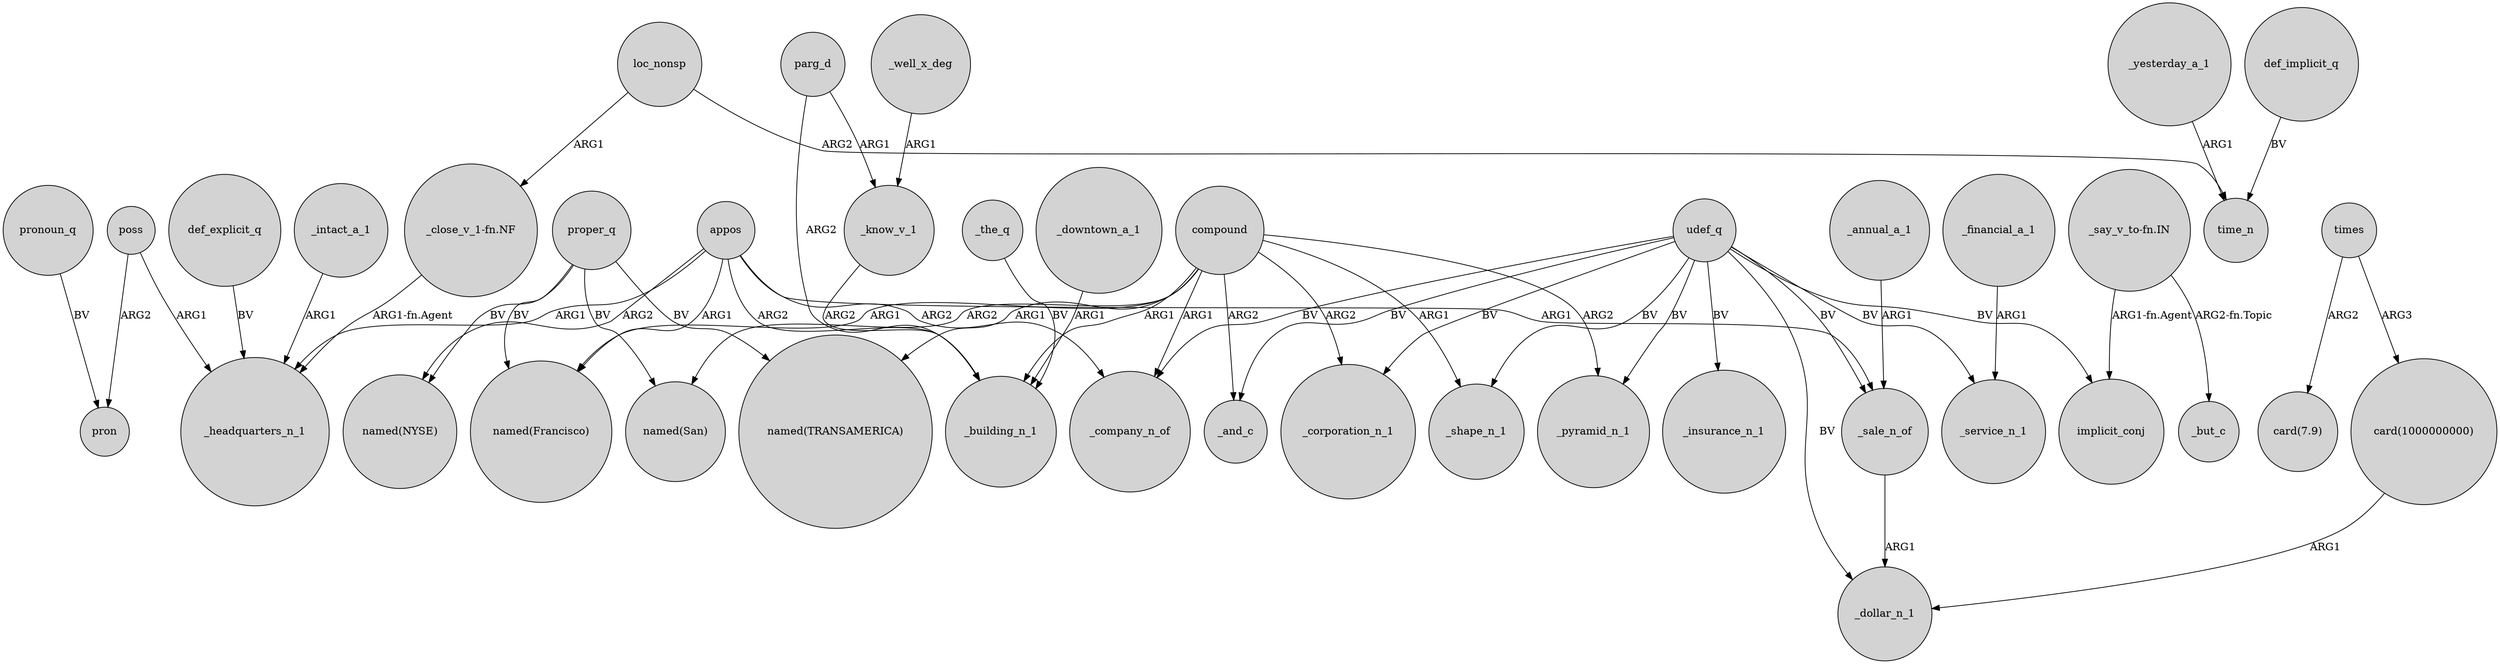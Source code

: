 digraph {
	node [shape=circle style=filled]
	_intact_a_1 -> _headquarters_n_1 [label=ARG1]
	_yesterday_a_1 -> time_n [label=ARG1]
	poss -> pron [label=ARG2]
	appos -> "named(Francisco)" [label=ARG1]
	proper_q -> "named(Francisco)" [label=BV]
	compound -> "named(San)" [label=ARG2]
	appos -> _building_n_1 [label=ARG2]
	"_close_v_1-fn.NF" -> _headquarters_n_1 [label="ARG1-fn.Agent"]
	udef_q -> _insurance_n_1 [label=BV]
	parg_d -> _building_n_1 [label=ARG2]
	appos -> "named(NYSE)" [label=ARG2]
	compound -> _corporation_n_1 [label=ARG2]
	compound -> _shape_n_1 [label=ARG1]
	_financial_a_1 -> _service_n_1 [label=ARG1]
	loc_nonsp -> "_close_v_1-fn.NF" [label=ARG1]
	udef_q -> implicit_conj [label=BV]
	compound -> _building_n_1 [label=ARG1]
	compound -> "named(TRANSAMERICA)" [label=ARG1]
	loc_nonsp -> time_n [label=ARG2]
	"_say_v_to-fn.IN" -> _but_c [label="ARG2-fn.Topic"]
	times -> "card(1000000000)" [label=ARG3]
	proper_q -> "named(NYSE)" [label=BV]
	compound -> _company_n_of [label=ARG1]
	udef_q -> _corporation_n_1 [label=BV]
	_annual_a_1 -> _sale_n_of [label=ARG1]
	times -> "card(7.9)" [label=ARG2]
	compound -> _and_c [label=ARG2]
	pronoun_q -> pron [label=BV]
	appos -> _sale_n_of [label=ARG1]
	_the_q -> _building_n_1 [label=BV]
	udef_q -> _service_n_1 [label=BV]
	_downtown_a_1 -> _building_n_1 [label=ARG1]
	appos -> _company_n_of [label=ARG2]
	appos -> _headquarters_n_1 [label=ARG1]
	_well_x_deg -> _know_v_1 [label=ARG1]
	compound -> "named(Francisco)" [label=ARG1]
	parg_d -> _know_v_1 [label=ARG1]
	compound -> _pyramid_n_1 [label=ARG2]
	udef_q -> _sale_n_of [label=BV]
	"_say_v_to-fn.IN" -> implicit_conj [label="ARG1-fn.Agent"]
	proper_q -> "named(San)" [label=BV]
	def_explicit_q -> _headquarters_n_1 [label=BV]
	udef_q -> _shape_n_1 [label=BV]
	udef_q -> _pyramid_n_1 [label=BV]
	proper_q -> "named(TRANSAMERICA)" [label=BV]
	udef_q -> _company_n_of [label=BV]
	"card(1000000000)" -> _dollar_n_1 [label=ARG1]
	_know_v_1 -> _building_n_1 [label=ARG2]
	udef_q -> _and_c [label=BV]
	udef_q -> _dollar_n_1 [label=BV]
	def_implicit_q -> time_n [label=BV]
	_sale_n_of -> _dollar_n_1 [label=ARG1]
	poss -> _headquarters_n_1 [label=ARG1]
}
